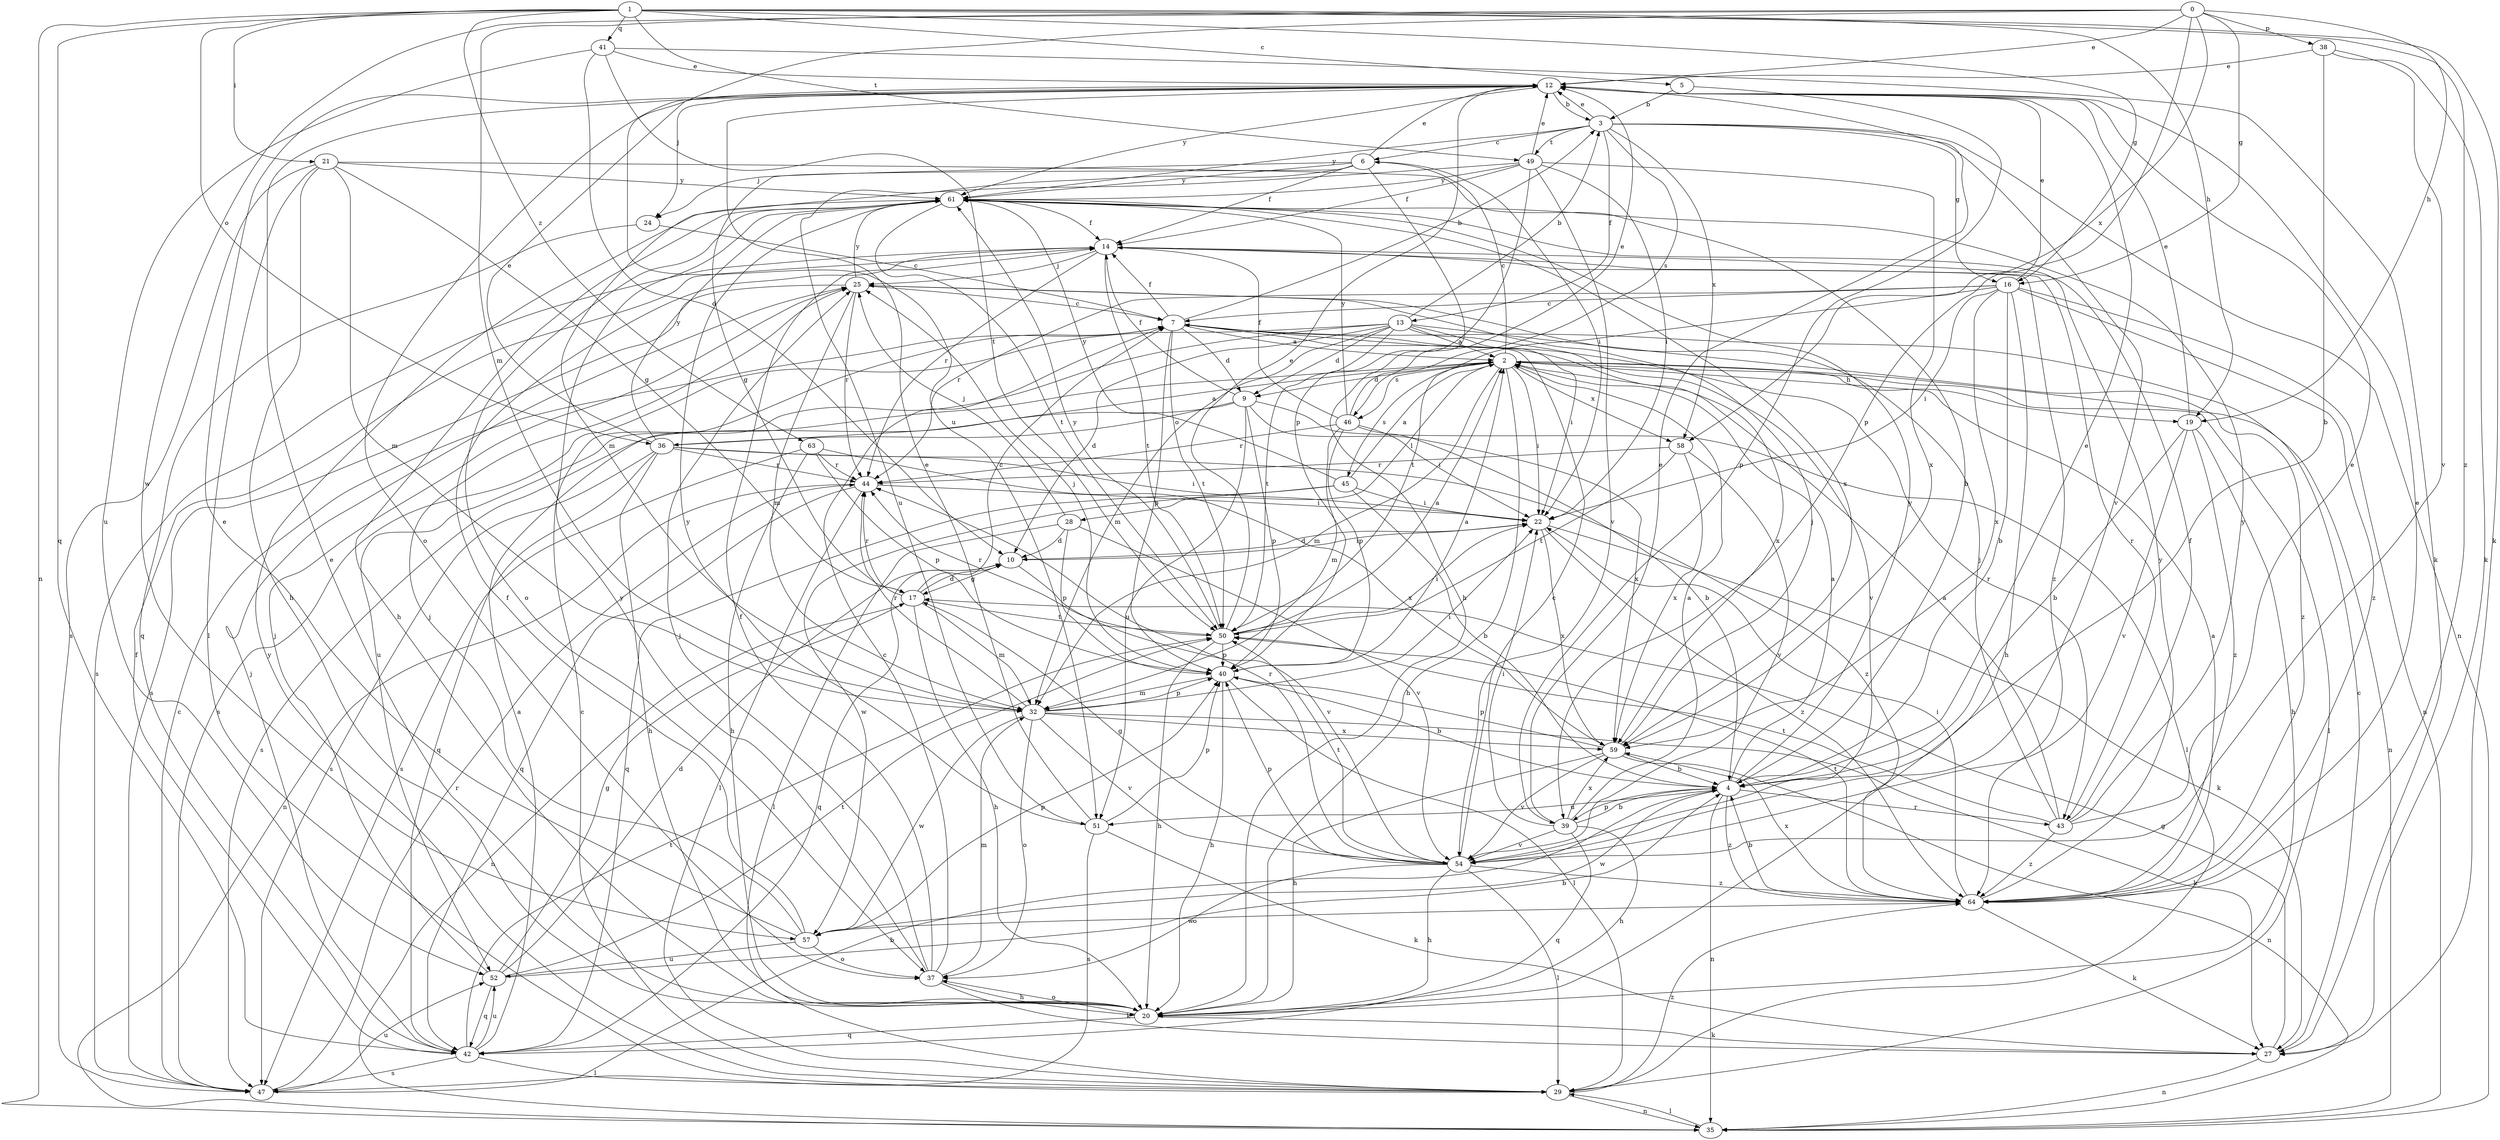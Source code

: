 strict digraph  {
0;
1;
2;
3;
4;
5;
6;
7;
9;
10;
12;
13;
14;
16;
17;
19;
20;
21;
22;
24;
25;
27;
28;
29;
32;
35;
36;
37;
38;
39;
40;
41;
42;
43;
44;
45;
46;
47;
49;
50;
51;
52;
54;
57;
58;
59;
61;
63;
64;
0 -> 12  [label=e];
0 -> 16  [label=g];
0 -> 19  [label=h];
0 -> 32  [label=m];
0 -> 38  [label=p];
0 -> 39  [label=p];
0 -> 51  [label=u];
0 -> 57  [label=w];
0 -> 58  [label=x];
1 -> 5  [label=c];
1 -> 16  [label=g];
1 -> 19  [label=h];
1 -> 21  [label=i];
1 -> 27  [label=k];
1 -> 35  [label=n];
1 -> 36  [label=o];
1 -> 41  [label=q];
1 -> 42  [label=q];
1 -> 49  [label=t];
1 -> 63  [label=z];
1 -> 64  [label=z];
2 -> 6  [label=c];
2 -> 9  [label=d];
2 -> 19  [label=h];
2 -> 20  [label=h];
2 -> 22  [label=i];
2 -> 28  [label=l];
2 -> 29  [label=l];
2 -> 32  [label=m];
2 -> 35  [label=n];
2 -> 45  [label=s];
2 -> 46  [label=s];
2 -> 58  [label=x];
3 -> 6  [label=c];
3 -> 12  [label=e];
3 -> 13  [label=f];
3 -> 16  [label=g];
3 -> 35  [label=n];
3 -> 46  [label=s];
3 -> 49  [label=t];
3 -> 54  [label=v];
3 -> 58  [label=x];
3 -> 61  [label=y];
4 -> 2  [label=a];
4 -> 12  [label=e];
4 -> 35  [label=n];
4 -> 39  [label=p];
4 -> 43  [label=r];
4 -> 51  [label=u];
4 -> 57  [label=w];
4 -> 61  [label=y];
4 -> 64  [label=z];
5 -> 3  [label=b];
5 -> 39  [label=p];
6 -> 12  [label=e];
6 -> 14  [label=f];
6 -> 17  [label=g];
6 -> 20  [label=h];
6 -> 22  [label=i];
6 -> 24  [label=j];
6 -> 51  [label=u];
6 -> 61  [label=y];
7 -> 2  [label=a];
7 -> 3  [label=b];
7 -> 9  [label=d];
7 -> 14  [label=f];
7 -> 40  [label=p];
7 -> 43  [label=r];
7 -> 50  [label=t];
7 -> 59  [label=x];
9 -> 14  [label=f];
9 -> 29  [label=l];
9 -> 36  [label=o];
9 -> 40  [label=p];
9 -> 47  [label=s];
9 -> 51  [label=u];
9 -> 59  [label=x];
10 -> 17  [label=g];
10 -> 22  [label=i];
10 -> 42  [label=q];
10 -> 54  [label=v];
12 -> 3  [label=b];
12 -> 24  [label=j];
12 -> 37  [label=o];
12 -> 61  [label=y];
13 -> 2  [label=a];
13 -> 3  [label=b];
13 -> 9  [label=d];
13 -> 10  [label=d];
13 -> 22  [label=i];
13 -> 32  [label=m];
13 -> 47  [label=s];
13 -> 50  [label=t];
13 -> 52  [label=u];
13 -> 54  [label=v];
13 -> 64  [label=z];
14 -> 25  [label=j];
14 -> 43  [label=r];
14 -> 44  [label=r];
14 -> 47  [label=s];
14 -> 50  [label=t];
14 -> 64  [label=z];
16 -> 4  [label=b];
16 -> 7  [label=c];
16 -> 12  [label=e];
16 -> 20  [label=h];
16 -> 22  [label=i];
16 -> 35  [label=n];
16 -> 44  [label=r];
16 -> 50  [label=t];
16 -> 59  [label=x];
16 -> 64  [label=z];
17 -> 7  [label=c];
17 -> 10  [label=d];
17 -> 20  [label=h];
17 -> 32  [label=m];
17 -> 35  [label=n];
17 -> 44  [label=r];
17 -> 50  [label=t];
19 -> 4  [label=b];
19 -> 12  [label=e];
19 -> 20  [label=h];
19 -> 54  [label=v];
19 -> 64  [label=z];
20 -> 12  [label=e];
20 -> 27  [label=k];
20 -> 37  [label=o];
20 -> 42  [label=q];
21 -> 4  [label=b];
21 -> 17  [label=g];
21 -> 20  [label=h];
21 -> 29  [label=l];
21 -> 32  [label=m];
21 -> 47  [label=s];
21 -> 61  [label=y];
22 -> 10  [label=d];
22 -> 27  [label=k];
22 -> 59  [label=x];
22 -> 64  [label=z];
24 -> 7  [label=c];
24 -> 42  [label=q];
25 -> 7  [label=c];
25 -> 32  [label=m];
25 -> 44  [label=r];
25 -> 47  [label=s];
25 -> 61  [label=y];
27 -> 7  [label=c];
27 -> 17  [label=g];
27 -> 35  [label=n];
28 -> 10  [label=d];
28 -> 25  [label=j];
28 -> 29  [label=l];
28 -> 40  [label=p];
28 -> 54  [label=v];
29 -> 7  [label=c];
29 -> 35  [label=n];
29 -> 61  [label=y];
29 -> 64  [label=z];
32 -> 22  [label=i];
32 -> 27  [label=k];
32 -> 37  [label=o];
32 -> 40  [label=p];
32 -> 44  [label=r];
32 -> 54  [label=v];
32 -> 57  [label=w];
32 -> 59  [label=x];
35 -> 29  [label=l];
36 -> 2  [label=a];
36 -> 12  [label=e];
36 -> 20  [label=h];
36 -> 22  [label=i];
36 -> 42  [label=q];
36 -> 44  [label=r];
36 -> 47  [label=s];
36 -> 61  [label=y];
36 -> 64  [label=z];
37 -> 7  [label=c];
37 -> 14  [label=f];
37 -> 20  [label=h];
37 -> 25  [label=j];
37 -> 27  [label=k];
37 -> 32  [label=m];
37 -> 61  [label=y];
38 -> 4  [label=b];
38 -> 12  [label=e];
38 -> 27  [label=k];
38 -> 54  [label=v];
39 -> 2  [label=a];
39 -> 4  [label=b];
39 -> 12  [label=e];
39 -> 20  [label=h];
39 -> 22  [label=i];
39 -> 42  [label=q];
39 -> 54  [label=v];
39 -> 59  [label=x];
40 -> 2  [label=a];
40 -> 4  [label=b];
40 -> 20  [label=h];
40 -> 25  [label=j];
40 -> 29  [label=l];
40 -> 32  [label=m];
41 -> 10  [label=d];
41 -> 12  [label=e];
41 -> 27  [label=k];
41 -> 50  [label=t];
41 -> 52  [label=u];
42 -> 2  [label=a];
42 -> 14  [label=f];
42 -> 25  [label=j];
42 -> 29  [label=l];
42 -> 47  [label=s];
42 -> 50  [label=t];
42 -> 52  [label=u];
43 -> 2  [label=a];
43 -> 12  [label=e];
43 -> 14  [label=f];
43 -> 25  [label=j];
43 -> 50  [label=t];
43 -> 61  [label=y];
43 -> 64  [label=z];
44 -> 22  [label=i];
44 -> 29  [label=l];
44 -> 35  [label=n];
44 -> 42  [label=q];
45 -> 2  [label=a];
45 -> 4  [label=b];
45 -> 22  [label=i];
45 -> 42  [label=q];
45 -> 57  [label=w];
45 -> 61  [label=y];
46 -> 4  [label=b];
46 -> 12  [label=e];
46 -> 14  [label=f];
46 -> 22  [label=i];
46 -> 32  [label=m];
46 -> 40  [label=p];
46 -> 44  [label=r];
46 -> 61  [label=y];
47 -> 4  [label=b];
47 -> 7  [label=c];
47 -> 44  [label=r];
47 -> 52  [label=u];
49 -> 12  [label=e];
49 -> 14  [label=f];
49 -> 22  [label=i];
49 -> 32  [label=m];
49 -> 40  [label=p];
49 -> 54  [label=v];
49 -> 59  [label=x];
49 -> 61  [label=y];
50 -> 2  [label=a];
50 -> 12  [label=e];
50 -> 20  [label=h];
50 -> 22  [label=i];
50 -> 40  [label=p];
50 -> 44  [label=r];
50 -> 61  [label=y];
51 -> 12  [label=e];
51 -> 27  [label=k];
51 -> 40  [label=p];
51 -> 47  [label=s];
51 -> 61  [label=y];
52 -> 4  [label=b];
52 -> 10  [label=d];
52 -> 17  [label=g];
52 -> 25  [label=j];
52 -> 42  [label=q];
52 -> 50  [label=t];
54 -> 7  [label=c];
54 -> 17  [label=g];
54 -> 20  [label=h];
54 -> 29  [label=l];
54 -> 37  [label=o];
54 -> 40  [label=p];
54 -> 44  [label=r];
54 -> 50  [label=t];
54 -> 64  [label=z];
57 -> 12  [label=e];
57 -> 14  [label=f];
57 -> 25  [label=j];
57 -> 37  [label=o];
57 -> 40  [label=p];
57 -> 52  [label=u];
58 -> 44  [label=r];
58 -> 50  [label=t];
58 -> 54  [label=v];
58 -> 59  [label=x];
59 -> 4  [label=b];
59 -> 20  [label=h];
59 -> 25  [label=j];
59 -> 35  [label=n];
59 -> 40  [label=p];
59 -> 54  [label=v];
61 -> 14  [label=f];
61 -> 20  [label=h];
61 -> 37  [label=o];
61 -> 50  [label=t];
61 -> 59  [label=x];
63 -> 20  [label=h];
63 -> 40  [label=p];
63 -> 44  [label=r];
63 -> 47  [label=s];
63 -> 59  [label=x];
64 -> 2  [label=a];
64 -> 4  [label=b];
64 -> 12  [label=e];
64 -> 22  [label=i];
64 -> 27  [label=k];
64 -> 50  [label=t];
64 -> 57  [label=w];
64 -> 59  [label=x];
64 -> 61  [label=y];
}
